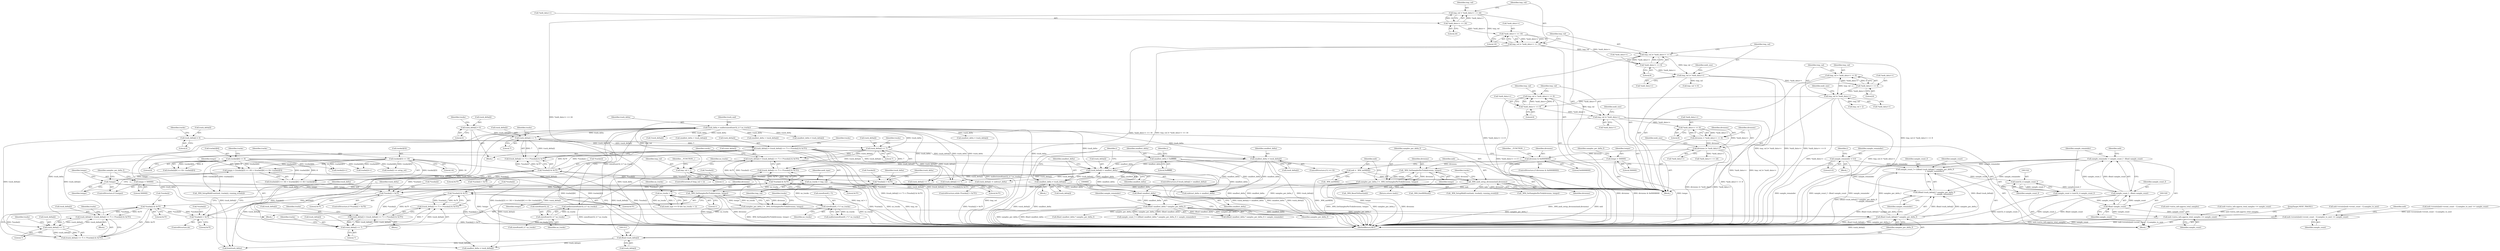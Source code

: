 digraph "0_wildmidi_660b513d99bced8783a4a5984ac2f742c74ebbdd_1@API" {
"1001324" [label="(Call,sample_remainder = sample_count_f - (float) sample_count)"];
"1001326" [label="(Call,sample_count_f - (float) sample_count)"];
"1001321" [label="(Call,(uint32_t) sample_count_f)"];
"1001308" [label="(Call,sample_count_f = (((float) track_delta[i] * samples_per_delta_f)\n                                   + sample_remainder))"];
"1001311" [label="(Call,(float) track_delta[i] * samples_per_delta_f)"];
"1001312" [label="(Call,(float) track_delta[i])"];
"1000402" [label="(Call,track_delta = malloc(sizeof(uint32_t) * no_tracks))"];
"1000404" [label="(Call,malloc(sizeof(uint32_t) * no_tracks))"];
"1000405" [label="(Call,sizeof(uint32_t) * no_tracks)"];
"1000398" [label="(Call,sizeof(uint8_t *) * no_tracks)"];
"1000344" [label="(Call,no_tracks > 1)"];
"1000336" [label="(Call,no_tracks = tmp_val)"];
"1000324" [label="(Call,tmp_val < 1)"];
"1000315" [label="(Call,tmp_val |= *midi_data++)"];
"1000308" [label="(Call,tmp_val = *midi_data++ << 8)"];
"1000310" [label="(Call,*midi_data++ << 8)"];
"1000284" [label="(Call,tmp_val |= *midi_data++)"];
"1000277" [label="(Call,tmp_val = *midi_data++ << 8)"];
"1000279" [label="(Call,*midi_data++ << 8)"];
"1000256" [label="(Call,tmp_val |= *midi_data++)"];
"1000249" [label="(Call,tmp_val |= *midi_data++ << 8)"];
"1000242" [label="(Call,tmp_val |= *midi_data++ << 16)"];
"1000235" [label="(Call,tmp_val = *midi_data++ << 24)"];
"1000237" [label="(Call,*midi_data++ << 24)"];
"1000244" [label="(Call,*midi_data++ << 16)"];
"1000251" [label="(Call,*midi_data++ << 8)"];
"1001288" [label="(Call,track_delta[i] = (track_delta[i] << 7) + (*tracks[i] & 0x7F))"];
"1001293" [label="(Call,track_delta[i] << 7)"];
"1001262" [label="(Call,track_delta[i] = (track_delta[i] << 7) + (*tracks[i] & 0x7F))"];
"1001267" [label="(Call,track_delta[i] << 7)"];
"1001247" [label="(Call,track_delta[i] = 0)"];
"1001272" [label="(Call,*tracks[i] & 0x7F)"];
"1001282" [label="(Call,*tracks[i] > 0x7f)"];
"1001253" [label="(Call,*tracks[i] > 0x7f)"];
"1001298" [label="(Call,*tracks[i] & 0x7F)"];
"1000618" [label="(Call,*tracks[i] & 0x7F)"];
"1000581" [label="(Call,*tracks[i] > 0x7F)"];
"1000598" [label="(Call,*tracks[i] & 0x7F)"];
"1001237" [label="(Call,samples_per_delta_f = _WM_GetSamplesPerTick(divisions, tempo))"];
"1001239" [label="(Call,_WM_GetSamplesPerTick(divisions, tempo))"];
"1000392" [label="(Call,_WM_midi_setup_divisions(mdi,divisions))"];
"1000389" [label="(Call,mdi = _WM_initMDI())"];
"1000386" [label="(Call,_WM_GetSamplesPerTick(divisions, tempo))"];
"1000372" [label="(Call,divisions & 0x00008000)"];
"1000363" [label="(Call,divisions |= *midi_data++)"];
"1000356" [label="(Call,divisions = *midi_data++ << 8)"];
"1000358" [label="(Call,*midi_data++ << 8)"];
"1000139" [label="(Call,tempo = 500000)"];
"1001232" [label="(Call,!tempo)"];
"1001208" [label="(Call,tempo = (tracks[i][3] << 16) + (tracks[i][4] << 8)+ tracks[i][5])"];
"1001211" [label="(Call,tracks[i][3] << 16)"];
"1001219" [label="(Call,tracks[i][4] << 8)"];
"1001234" [label="(Call,tempo = 500000)"];
"1000662" [label="(Call,(float) smallest_delta * samples_per_delta_f)"];
"1000663" [label="(Call,(float) smallest_delta)"];
"1000634" [label="(Call,track_delta[i] < smallest_delta)"];
"1000608" [label="(Call,track_delta[i] = (track_delta[i] << 7) + (*tracks[i] & 0x7F))"];
"1000613" [label="(Call,track_delta[i] << 7)"];
"1000588" [label="(Call,track_delta[i] = (track_delta[i] << 7) + (*tracks[i] & 0x7F))"];
"1000593" [label="(Call,track_delta[i] << 7)"];
"1000575" [label="(Call,track_delta[i] = 0)"];
"1000640" [label="(Call,smallest_delta = track_delta[i])"];
"1000651" [label="(Call,smallest_delta = track_delta[i])"];
"1000423" [label="(Call,smallest_delta = 0xffffffff)"];
"1000384" [label="(Call,samples_per_delta_f = _WM_GetSamplesPerTick(divisions, tempo))"];
"1001064" [label="(Call,sample_remainder = 0.0)"];
"1001324" [label="(Call,sample_remainder = sample_count_f - (float) sample_count)"];
"1001328" [label="(Call,(float) sample_count)"];
"1001319" [label="(Call,sample_count = (uint32_t) sample_count_f)"];
"1001310" [label="(Call,((float) track_delta[i] * samples_per_delta_f)\n                                   + sample_remainder)"];
"1001331" [label="(Call,mdi->events[mdi->event_count - 1].samples_to_next += sample_count)"];
"1001344" [label="(Call,mdi->extra_info.approx_total_samples += sample_count)"];
"1000423" [label="(Call,smallest_delta = 0xffffffff)"];
"1001237" [label="(Call,samples_per_delta_f = _WM_GetSamplesPerTick(divisions, tempo))"];
"1001290" [label="(Identifier,track_delta)"];
"1000612" [label="(Call,(track_delta[i] << 7) + (*tracks[i] & 0x7F))"];
"1000598" [label="(Call,*tracks[i] & 0x7F)"];
"1001278" [label="(Call,tracks[i]++)"];
"1001312" [label="(Call,(float) track_delta[i])"];
"1000249" [label="(Call,tmp_val |= *midi_data++ << 8)"];
"1000357" [label="(Identifier,divisions)"];
"1000245" [label="(Call,*midi_data++)"];
"1001263" [label="(Call,track_delta[i])"];
"1000371" [label="(ControlStructure,if (divisions & 0x00008000))"];
"1001292" [label="(Call,(track_delta[i] << 7) + (*tracks[i] & 0x7F))"];
"1000393" [label="(Identifier,mdi)"];
"1000392" [label="(Call,_WM_midi_setup_divisions(mdi,divisions))"];
"1000946" [label="(Call,track_delta[i] << 7)"];
"1000384" [label="(Call,samples_per_delta_f = _WM_GetSamplesPerTick(divisions, tempo))"];
"1000257" [label="(Identifier,tmp_val)"];
"1000250" [label="(Identifier,tmp_val)"];
"1000923" [label="(Call,_WM_GetSamplesPerTick(divisions, tempo))"];
"1001309" [label="(Identifier,sample_count_f)"];
"1000618" [label="(Call,*tracks[i] & 0x7F)"];
"1000280" [label="(Call,*midi_data++)"];
"1000639" [label="(Block,)"];
"1000406" [label="(Call,sizeof(uint32_t))"];
"1001083" [label="(Block,)"];
"1000394" [label="(Identifier,divisions)"];
"1000435" [label="(Block,)"];
"1001298" [label="(Call,*tracks[i] & 0x7F)"];
"1000584" [label="(Identifier,tracks)"];
"1000656" [label="(Call,subtract_delta = smallest_delta)"];
"1000377" [label="(Identifier,__FUNCTION__)"];
"1001217" [label="(Literal,16)"];
"1001344" [label="(Call,mdi->extra_info.approx_total_samples += sample_count)"];
"1001240" [label="(Identifier,divisions)"];
"1000345" [label="(Identifier,no_tracks)"];
"1001412" [label="(Call,_WM_ResetToStart(mdi))"];
"1000391" [label="(Call,_WM_initMDI())"];
"1000396" [label="(Identifier,tracks)"];
"1000390" [label="(Identifier,mdi)"];
"1000398" [label="(Call,sizeof(uint8_t *) * no_tracks)"];
"1000471" [label="(Call,*midi_data++ << 24)"];
"1000576" [label="(Call,track_delta[i])"];
"1000410" [label="(Identifier,track_end)"];
"1000278" [label="(Identifier,tmp_val)"];
"1001320" [label="(Identifier,sample_count)"];
"1001301" [label="(Identifier,tracks)"];
"1001429" [label="(Return,return (mdi);)"];
"1000614" [label="(Call,track_delta[i])"];
"1001350" [label="(Identifier,sample_count)"];
"1000666" [label="(Identifier,samples_per_delta_f)"];
"1000344" [label="(Call,no_tracks > 1)"];
"1000582" [label="(Call,*tracks[i])"];
"1000369" [label="(Identifier,midi_size)"];
"1001235" [label="(Identifier,tempo)"];
"1000587" [label="(Block,)"];
"1000652" [label="(Identifier,smallest_delta)"];
"1001053" [label="(Block,)"];
"1000663" [label="(Call,(float) smallest_delta)"];
"1001241" [label="(Identifier,tempo)"];
"1001069" [label="(Identifier,i)"];
"1000356" [label="(Call,divisions = *midi_data++ << 8)"];
"1001211" [label="(Call,tracks[i][3] << 16)"];
"1001248" [label="(Call,track_delta[i])"];
"1000434" [label="(Identifier,i)"];
"1000594" [label="(Call,track_delta[i])"];
"1000580" [label="(ControlStructure,while (*tracks[i] > 0x7F))"];
"1000293" [label="(Call,tmp_val > 2)"];
"1000613" [label="(Call,track_delta[i] << 7)"];
"1001308" [label="(Call,sample_count_f = (((float) track_delta[i] * samples_per_delta_f)\n                                   + sample_remainder))"];
"1000603" [label="(Literal,0x7F)"];
"1000374" [label="(Literal,0x00008000)"];
"1001310" [label="(Call,((float) track_delta[i] * samples_per_delta_f)\n                                   + sample_remainder)"];
"1000340" [label="(Call,(midi_type == 0) && (no_tracks > 1))"];
"1001238" [label="(Identifier,samples_per_delta_f)"];
"1001220" [label="(Call,tracks[i][4])"];
"1000373" [label="(Identifier,divisions)"];
"1000693" [label="(Call,mdi->extra_info.approx_total_samples += sample_count)"];
"1001287" [label="(Literal,0x7f)"];
"1000243" [label="(Identifier,tmp_val)"];
"1001219" [label="(Call,tracks[i][4] << 8)"];
"1001264" [label="(Identifier,track_delta)"];
"1001252" [label="(ControlStructure,if (*tracks[i] > 0x7f))"];
"1001277" [label="(Literal,0x7F)"];
"1000599" [label="(Call,*tracks[i])"];
"1000621" [label="(Identifier,tracks)"];
"1001210" [label="(Call,(tracks[i][3] << 16) + (tracks[i][4] << 8)+ tracks[i][5])"];
"1000277" [label="(Call,tmp_val = *midi_data++ << 8)"];
"1000635" [label="(Call,track_delta[i])"];
"1000286" [label="(Call,*midi_data++)"];
"1001311" [label="(Call,(float) track_delta[i] * samples_per_delta_f)"];
"1000647" [label="(ControlStructure,if (i == 0))"];
"1000236" [label="(Identifier,tmp_val)"];
"1000140" [label="(Identifier,tempo)"];
"1000309" [label="(Identifier,tmp_val)"];
"1001086" [label="(Call,_WM_SetupMidiEvent(mdi, tracks[i], running_event[i]))"];
"1000283" [label="(Literal,8)"];
"1001327" [label="(Identifier,sample_count_f)"];
"1000364" [label="(Identifier,divisions)"];
"1000329" [label="(Identifier,__FUNCTION__)"];
"1000290" [label="(Identifier,midi_size)"];
"1000412" [label="(Call,sizeof(uint8_t) * no_tracks)"];
"1000617" [label="(Literal,7)"];
"1000363" [label="(Call,divisions |= *midi_data++)"];
"1000323" [label="(ControlStructure,if (tmp_val < 1))"];
"1001064" [label="(Call,sample_remainder = 0.0)"];
"1000385" [label="(Identifier,samples_per_delta_f)"];
"1001435" [label="(MethodReturn,RET)"];
"1001014" [label="(Call,(float) smallest_delta * samples_per_delta_f)"];
"1000359" [label="(Call,*midi_data++)"];
"1000346" [label="(Literal,1)"];
"1000141" [label="(Literal,500000)"];
"1001323" [label="(Identifier,sample_count_f)"];
"1000588" [label="(Call,track_delta[i] = (track_delta[i] << 7) + (*tracks[i] & 0x7F))"];
"1001242" [label="(Call,tracks[i] += setup_ret)"];
"1000399" [label="(Call,sizeof(uint8_t *))"];
"1000284" [label="(Call,tmp_val |= *midi_data++)"];
"1000597" [label="(Literal,7)"];
"1001289" [label="(Call,track_delta[i])"];
"1000575" [label="(Call,track_delta[i] = 0)"];
"1000362" [label="(Literal,8)"];
"1000139" [label="(Call,tempo = 500000)"];
"1001325" [label="(Identifier,sample_remainder)"];
"1001231" [label="(ControlStructure,if (!tempo))"];
"1000244" [label="(Call,*midi_data++ << 16)"];
"1000235" [label="(Call,tmp_val = *midi_data++ << 24)"];
"1000237" [label="(Call,*midi_data++ << 24)"];
"1001282" [label="(Call,*tracks[i] > 0x7f)"];
"1001306" [label="(Identifier,tracks)"];
"1001319" [label="(Call,sample_count = (uint32_t) sample_count_f)"];
"1001343" [label="(Identifier,sample_count)"];
"1000342" [label="(Identifier,midi_type)"];
"1000662" [label="(Call,(float) smallest_delta * samples_per_delta_f)"];
"1001328" [label="(Call,(float) sample_count)"];
"1000387" [label="(Identifier,divisions)"];
"1000634" [label="(Call,track_delta[i] < smallest_delta)"];
"1000251" [label="(Call,*midi_data++ << 8)"];
"1001317" [label="(Identifier,samples_per_delta_f)"];
"1001303" [label="(Literal,0x7F)"];
"1001239" [label="(Call,_WM_GetSamplesPerTick(divisions, tempo))"];
"1000324" [label="(Call,tmp_val < 1)"];
"1000403" [label="(Identifier,track_delta)"];
"1001283" [label="(Call,*tracks[i])"];
"1000401" [label="(Identifier,no_tracks)"];
"1001256" [label="(Identifier,tracks)"];
"1000589" [label="(Call,track_delta[i])"];
"1000667" [label="(Identifier,sample_remainder)"];
"1000608" [label="(Call,track_delta[i] = (track_delta[i] << 7) + (*tracks[i] & 0x7F))"];
"1001208" [label="(Call,tempo = (tracks[i][3] << 16) + (tracks[i][4] << 8)+ tracks[i][5])"];
"1000651" [label="(Call,smallest_delta = track_delta[i])"];
"1001065" [label="(Identifier,sample_remainder)"];
"1000311" [label="(Call,*midi_data++)"];
"1001297" [label="(Literal,7)"];
"1001207" [label="(Block,)"];
"1000424" [label="(Identifier,smallest_delta)"];
"1000753" [label="(Call,smallest_delta = track_delta[i])"];
"1001001" [label="(Call,smallest_delta = track_delta[i])"];
"1000315" [label="(Call,tmp_val |= *midi_data++)"];
"1000279" [label="(Call,*midi_data++ << 8)"];
"1000317" [label="(Call,*midi_data++)"];
"1000122" [label="(Block,)"];
"1000619" [label="(Call,*tracks[i])"];
"1001266" [label="(Call,(track_delta[i] << 7) + (*tracks[i] & 0x7F))"];
"1000609" [label="(Call,track_delta[i])"];
"1000606" [label="(Identifier,tracks)"];
"1001275" [label="(Identifier,tracks)"];
"1001351" [label="(JumpTarget,NEXT_TRACK2:)"];
"1000641" [label="(Identifier,smallest_delta)"];
"1000642" [label="(Call,track_delta[i])"];
"1000256" [label="(Call,tmp_val |= *midi_data++)"];
"1000358" [label="(Call,*midi_data++ << 8)"];
"1001345" [label="(Call,mdi->extra_info.approx_total_samples)"];
"1000314" [label="(Literal,8)"];
"1000338" [label="(Identifier,tmp_val)"];
"1000661" [label="(Call,((float) smallest_delta * samples_per_delta_f) + sample_remainder)"];
"1001258" [label="(Literal,0x7f)"];
"1001335" [label="(Identifier,mdi)"];
"1000310" [label="(Call,*midi_data++ << 8)"];
"1001318" [label="(Identifier,sample_remainder)"];
"1001352" [label="(Call,smallest_delta = track_delta[i])"];
"1001261" [label="(Block,)"];
"1001431" [label="(Call,_WM_freeMDI(mdi))"];
"1001332" [label="(Call,mdi->events[mdi->event_count - 1].samples_to_next)"];
"1001324" [label="(Call,sample_remainder = sample_count_f - (float) sample_count)"];
"1001233" [label="(Identifier,tempo)"];
"1000633" [label="(ControlStructure,if (track_delta[i] < smallest_delta))"];
"1000987" [label="(Call,!track_delta[i])"];
"1001326" [label="(Call,sample_count_f - (float) sample_count)"];
"1001314" [label="(Call,track_delta[i])"];
"1001225" [label="(Literal,8)"];
"1001293" [label="(Call,track_delta[i] << 7)"];
"1000932" [label="(Call,*tracks[i] > 0x7f)"];
"1001273" [label="(Call,*tracks[i])"];
"1001218" [label="(Call,(tracks[i][4] << 8)+ tracks[i][5])"];
"1001294" [label="(Call,track_delta[i])"];
"1000626" [label="(Identifier,tracks)"];
"1000325" [label="(Identifier,tmp_val)"];
"1000581" [label="(Call,*tracks[i] > 0x7F)"];
"1001247" [label="(Call,track_delta[i] = 0)"];
"1001236" [label="(Literal,500000)"];
"1000638" [label="(Identifier,smallest_delta)"];
"1001347" [label="(Identifier,mdi)"];
"1000586" [label="(Literal,0x7F)"];
"1000995" [label="(Call,smallest_delta > track_delta[i])"];
"1000665" [label="(Identifier,smallest_delta)"];
"1001262" [label="(Call,track_delta[i] = (track_delta[i] << 7) + (*tracks[i] & 0x7F))"];
"1000144" [label="(Identifier,samples_per_delta_f)"];
"1001330" [label="(Identifier,sample_count)"];
"1000388" [label="(Identifier,tempo)"];
"1000592" [label="(Call,(track_delta[i] << 7) + (*tracks[i] & 0x7F))"];
"1000248" [label="(Literal,16)"];
"1000653" [label="(Call,track_delta[i])"];
"1001234" [label="(Call,tempo = 500000)"];
"1001066" [label="(Literal,0.0)"];
"1000680" [label="(Call,mdi->events[mdi->event_count - 1].samples_to_next += sample_count)"];
"1000601" [label="(Identifier,tracks)"];
"1000397" [label="(Call,malloc(sizeof(uint8_t *) * no_tracks))"];
"1001222" [label="(Identifier,tracks)"];
"1001321" [label="(Call,(uint32_t) sample_count_f)"];
"1001331" [label="(Call,mdi->events[mdi->event_count - 1].samples_to_next += sample_count)"];
"1001232" [label="(Call,!tempo)"];
"1000623" [label="(Literal,0x7F)"];
"1000326" [label="(Literal,1)"];
"1000590" [label="(Identifier,track_delta)"];
"1000265" [label="(Call,tmp_val != 6)"];
"1001280" [label="(Identifier,tracks)"];
"1000386" [label="(Call,_WM_GetSamplesPerTick(divisions, tempo))"];
"1000365" [label="(Call,*midi_data++)"];
"1001272" [label="(Call,*tracks[i] & 0x7F)"];
"1000425" [label="(Literal,0xffffffff)"];
"1001304" [label="(Call,tracks[i]++)"];
"1001260" [label="(ControlStructure,do)"];
"1001228" [label="(Identifier,tracks)"];
"1001251" [label="(Literal,0)"];
"1000747" [label="(Call,smallest_delta > track_delta[i])"];
"1000402" [label="(Call,track_delta = malloc(sizeof(uint32_t) * no_tracks))"];
"1001271" [label="(Literal,7)"];
"1000242" [label="(Call,tmp_val |= *midi_data++ << 16)"];
"1001253" [label="(Call,*tracks[i] > 0x7f)"];
"1000262" [label="(Identifier,midi_size)"];
"1001254" [label="(Call,*tracks[i])"];
"1001419" [label="(Call,free(track_delta))"];
"1000763" [label="(Call,_WM_SetupMidiEvent(mdi, tracks[i], running_event[i]))"];
"1000258" [label="(Call,*midi_data++)"];
"1001268" [label="(Call,track_delta[i])"];
"1000593" [label="(Call,track_delta[i] << 7)"];
"1000389" [label="(Call,mdi = _WM_initMDI())"];
"1000372" [label="(Call,divisions & 0x00008000)"];
"1000404" [label="(Call,malloc(sizeof(uint32_t) * no_tracks))"];
"1000241" [label="(Literal,24)"];
"1000428" [label="(Identifier,i)"];
"1001299" [label="(Call,*tracks[i])"];
"1000733" [label="(Call,track_delta[i] -= subtract_delta)"];
"1001267" [label="(Call,track_delta[i] << 7)"];
"1000238" [label="(Call,*midi_data++)"];
"1000408" [label="(Identifier,no_tracks)"];
"1000337" [label="(Identifier,no_tracks)"];
"1001288" [label="(Call,track_delta[i] = (track_delta[i] << 7) + (*tracks[i] & 0x7F))"];
"1000308" [label="(Call,tmp_val = *midi_data++ << 8)"];
"1001212" [label="(Call,tracks[i][3])"];
"1000579" [label="(Literal,0)"];
"1000316" [label="(Identifier,tmp_val)"];
"1000321" [label="(Identifier,midi_size)"];
"1000285" [label="(Identifier,tmp_val)"];
"1000252" [label="(Call,*midi_data++)"];
"1000336" [label="(Call,no_tracks = tmp_val)"];
"1000972" [label="(Call,track_delta[i] << 7)"];
"1001209" [label="(Identifier,tempo)"];
"1000640" [label="(Call,smallest_delta = track_delta[i])"];
"1000610" [label="(Identifier,track_delta)"];
"1001244" [label="(Identifier,tracks)"];
"1000659" [label="(Call,sample_count_f = (((float) smallest_delta * samples_per_delta_f) + sample_remainder))"];
"1000255" [label="(Literal,8)"];
"1000405" [label="(Call,sizeof(uint32_t) * no_tracks)"];
"1001324" -> "1001083"  [label="AST: "];
"1001324" -> "1001326"  [label="CFG: "];
"1001325" -> "1001324"  [label="AST: "];
"1001326" -> "1001324"  [label="AST: "];
"1001335" -> "1001324"  [label="CFG: "];
"1001324" -> "1001435"  [label="DDG: sample_count_f - (float) sample_count"];
"1001324" -> "1001435"  [label="DDG: sample_remainder"];
"1001324" -> "1001308"  [label="DDG: sample_remainder"];
"1001324" -> "1001310"  [label="DDG: sample_remainder"];
"1001326" -> "1001324"  [label="DDG: sample_count_f"];
"1001326" -> "1001324"  [label="DDG: (float) sample_count"];
"1001326" -> "1001328"  [label="CFG: "];
"1001327" -> "1001326"  [label="AST: "];
"1001328" -> "1001326"  [label="AST: "];
"1001326" -> "1001435"  [label="DDG: (float) sample_count"];
"1001326" -> "1001435"  [label="DDG: sample_count_f"];
"1001321" -> "1001326"  [label="DDG: sample_count_f"];
"1001328" -> "1001326"  [label="DDG: sample_count"];
"1001321" -> "1001319"  [label="AST: "];
"1001321" -> "1001323"  [label="CFG: "];
"1001322" -> "1001321"  [label="AST: "];
"1001323" -> "1001321"  [label="AST: "];
"1001319" -> "1001321"  [label="CFG: "];
"1001321" -> "1001319"  [label="DDG: sample_count_f"];
"1001308" -> "1001321"  [label="DDG: sample_count_f"];
"1001308" -> "1001083"  [label="AST: "];
"1001308" -> "1001310"  [label="CFG: "];
"1001309" -> "1001308"  [label="AST: "];
"1001310" -> "1001308"  [label="AST: "];
"1001320" -> "1001308"  [label="CFG: "];
"1001308" -> "1001435"  [label="DDG: ((float) track_delta[i] * samples_per_delta_f)\n                                   + sample_remainder"];
"1001311" -> "1001308"  [label="DDG: (float) track_delta[i]"];
"1001311" -> "1001308"  [label="DDG: samples_per_delta_f"];
"1001064" -> "1001308"  [label="DDG: sample_remainder"];
"1001311" -> "1001310"  [label="AST: "];
"1001311" -> "1001317"  [label="CFG: "];
"1001312" -> "1001311"  [label="AST: "];
"1001317" -> "1001311"  [label="AST: "];
"1001318" -> "1001311"  [label="CFG: "];
"1001311" -> "1001435"  [label="DDG: (float) track_delta[i]"];
"1001311" -> "1001435"  [label="DDG: samples_per_delta_f"];
"1001311" -> "1001310"  [label="DDG: (float) track_delta[i]"];
"1001311" -> "1001310"  [label="DDG: samples_per_delta_f"];
"1001312" -> "1001311"  [label="DDG: track_delta[i]"];
"1001237" -> "1001311"  [label="DDG: samples_per_delta_f"];
"1000662" -> "1001311"  [label="DDG: samples_per_delta_f"];
"1001312" -> "1001314"  [label="CFG: "];
"1001313" -> "1001312"  [label="AST: "];
"1001314" -> "1001312"  [label="AST: "];
"1001317" -> "1001312"  [label="CFG: "];
"1000402" -> "1001312"  [label="DDG: track_delta"];
"1001288" -> "1001312"  [label="DDG: track_delta[i]"];
"1001312" -> "1001352"  [label="DDG: track_delta[i]"];
"1001312" -> "1001419"  [label="DDG: track_delta[i]"];
"1000402" -> "1000122"  [label="AST: "];
"1000402" -> "1000404"  [label="CFG: "];
"1000403" -> "1000402"  [label="AST: "];
"1000404" -> "1000402"  [label="AST: "];
"1000410" -> "1000402"  [label="CFG: "];
"1000402" -> "1001435"  [label="DDG: malloc(sizeof(uint32_t) * no_tracks)"];
"1000404" -> "1000402"  [label="DDG: sizeof(uint32_t) * no_tracks"];
"1000402" -> "1000593"  [label="DDG: track_delta"];
"1000402" -> "1000613"  [label="DDG: track_delta"];
"1000402" -> "1000634"  [label="DDG: track_delta"];
"1000402" -> "1000640"  [label="DDG: track_delta"];
"1000402" -> "1000651"  [label="DDG: track_delta"];
"1000402" -> "1000733"  [label="DDG: track_delta"];
"1000402" -> "1000747"  [label="DDG: track_delta"];
"1000402" -> "1000753"  [label="DDG: track_delta"];
"1000402" -> "1000946"  [label="DDG: track_delta"];
"1000402" -> "1000972"  [label="DDG: track_delta"];
"1000402" -> "1000987"  [label="DDG: track_delta"];
"1000402" -> "1000995"  [label="DDG: track_delta"];
"1000402" -> "1001001"  [label="DDG: track_delta"];
"1000402" -> "1001267"  [label="DDG: track_delta"];
"1000402" -> "1001293"  [label="DDG: track_delta"];
"1000402" -> "1001352"  [label="DDG: track_delta"];
"1000402" -> "1001419"  [label="DDG: track_delta"];
"1000404" -> "1000405"  [label="CFG: "];
"1000405" -> "1000404"  [label="AST: "];
"1000404" -> "1001435"  [label="DDG: sizeof(uint32_t) * no_tracks"];
"1000405" -> "1000404"  [label="DDG: no_tracks"];
"1000405" -> "1000408"  [label="CFG: "];
"1000406" -> "1000405"  [label="AST: "];
"1000408" -> "1000405"  [label="AST: "];
"1000398" -> "1000405"  [label="DDG: no_tracks"];
"1000405" -> "1000412"  [label="DDG: no_tracks"];
"1000398" -> "1000397"  [label="AST: "];
"1000398" -> "1000401"  [label="CFG: "];
"1000399" -> "1000398"  [label="AST: "];
"1000401" -> "1000398"  [label="AST: "];
"1000397" -> "1000398"  [label="CFG: "];
"1000398" -> "1000397"  [label="DDG: no_tracks"];
"1000344" -> "1000398"  [label="DDG: no_tracks"];
"1000336" -> "1000398"  [label="DDG: no_tracks"];
"1000344" -> "1000340"  [label="AST: "];
"1000344" -> "1000346"  [label="CFG: "];
"1000345" -> "1000344"  [label="AST: "];
"1000346" -> "1000344"  [label="AST: "];
"1000340" -> "1000344"  [label="CFG: "];
"1000344" -> "1001435"  [label="DDG: no_tracks"];
"1000344" -> "1000340"  [label="DDG: no_tracks"];
"1000344" -> "1000340"  [label="DDG: 1"];
"1000336" -> "1000344"  [label="DDG: no_tracks"];
"1000336" -> "1000122"  [label="AST: "];
"1000336" -> "1000338"  [label="CFG: "];
"1000337" -> "1000336"  [label="AST: "];
"1000338" -> "1000336"  [label="AST: "];
"1000342" -> "1000336"  [label="CFG: "];
"1000336" -> "1001435"  [label="DDG: tmp_val"];
"1000336" -> "1001435"  [label="DDG: no_tracks"];
"1000324" -> "1000336"  [label="DDG: tmp_val"];
"1000324" -> "1000323"  [label="AST: "];
"1000324" -> "1000326"  [label="CFG: "];
"1000325" -> "1000324"  [label="AST: "];
"1000326" -> "1000324"  [label="AST: "];
"1000329" -> "1000324"  [label="CFG: "];
"1000337" -> "1000324"  [label="CFG: "];
"1000324" -> "1001435"  [label="DDG: tmp_val < 1"];
"1000324" -> "1001435"  [label="DDG: tmp_val"];
"1000315" -> "1000324"  [label="DDG: tmp_val"];
"1000315" -> "1000122"  [label="AST: "];
"1000315" -> "1000317"  [label="CFG: "];
"1000316" -> "1000315"  [label="AST: "];
"1000317" -> "1000315"  [label="AST: "];
"1000321" -> "1000315"  [label="CFG: "];
"1000315" -> "1001435"  [label="DDG: tmp_val |= *midi_data++"];
"1000315" -> "1001435"  [label="DDG: *midi_data++"];
"1000308" -> "1000315"  [label="DDG: tmp_val"];
"1000310" -> "1000315"  [label="DDG: *midi_data++"];
"1000315" -> "1000358"  [label="DDG: *midi_data++"];
"1000308" -> "1000122"  [label="AST: "];
"1000308" -> "1000310"  [label="CFG: "];
"1000309" -> "1000308"  [label="AST: "];
"1000310" -> "1000308"  [label="AST: "];
"1000316" -> "1000308"  [label="CFG: "];
"1000308" -> "1001435"  [label="DDG: *midi_data++ << 8"];
"1000310" -> "1000308"  [label="DDG: *midi_data++"];
"1000310" -> "1000308"  [label="DDG: 8"];
"1000310" -> "1000314"  [label="CFG: "];
"1000311" -> "1000310"  [label="AST: "];
"1000314" -> "1000310"  [label="AST: "];
"1000284" -> "1000310"  [label="DDG: *midi_data++"];
"1000284" -> "1000122"  [label="AST: "];
"1000284" -> "1000286"  [label="CFG: "];
"1000285" -> "1000284"  [label="AST: "];
"1000286" -> "1000284"  [label="AST: "];
"1000290" -> "1000284"  [label="CFG: "];
"1000284" -> "1001435"  [label="DDG: *midi_data++"];
"1000284" -> "1001435"  [label="DDG: tmp_val |= *midi_data++"];
"1000277" -> "1000284"  [label="DDG: tmp_val"];
"1000279" -> "1000284"  [label="DDG: *midi_data++"];
"1000284" -> "1000293"  [label="DDG: tmp_val"];
"1000277" -> "1000122"  [label="AST: "];
"1000277" -> "1000279"  [label="CFG: "];
"1000278" -> "1000277"  [label="AST: "];
"1000279" -> "1000277"  [label="AST: "];
"1000285" -> "1000277"  [label="CFG: "];
"1000277" -> "1001435"  [label="DDG: *midi_data++ << 8"];
"1000279" -> "1000277"  [label="DDG: *midi_data++"];
"1000279" -> "1000277"  [label="DDG: 8"];
"1000279" -> "1000283"  [label="CFG: "];
"1000280" -> "1000279"  [label="AST: "];
"1000283" -> "1000279"  [label="AST: "];
"1000256" -> "1000279"  [label="DDG: *midi_data++"];
"1000256" -> "1000122"  [label="AST: "];
"1000256" -> "1000258"  [label="CFG: "];
"1000257" -> "1000256"  [label="AST: "];
"1000258" -> "1000256"  [label="AST: "];
"1000262" -> "1000256"  [label="CFG: "];
"1000256" -> "1001435"  [label="DDG: *midi_data++"];
"1000256" -> "1001435"  [label="DDG: tmp_val |= *midi_data++"];
"1000249" -> "1000256"  [label="DDG: tmp_val"];
"1000251" -> "1000256"  [label="DDG: *midi_data++"];
"1000256" -> "1000265"  [label="DDG: tmp_val"];
"1000249" -> "1000122"  [label="AST: "];
"1000249" -> "1000251"  [label="CFG: "];
"1000250" -> "1000249"  [label="AST: "];
"1000251" -> "1000249"  [label="AST: "];
"1000257" -> "1000249"  [label="CFG: "];
"1000249" -> "1001435"  [label="DDG: *midi_data++ << 8"];
"1000249" -> "1001435"  [label="DDG: tmp_val |= *midi_data++ << 8"];
"1000242" -> "1000249"  [label="DDG: tmp_val"];
"1000251" -> "1000249"  [label="DDG: *midi_data++"];
"1000251" -> "1000249"  [label="DDG: 8"];
"1000242" -> "1000122"  [label="AST: "];
"1000242" -> "1000244"  [label="CFG: "];
"1000243" -> "1000242"  [label="AST: "];
"1000244" -> "1000242"  [label="AST: "];
"1000250" -> "1000242"  [label="CFG: "];
"1000242" -> "1001435"  [label="DDG: tmp_val |= *midi_data++ << 16"];
"1000242" -> "1001435"  [label="DDG: *midi_data++ << 16"];
"1000235" -> "1000242"  [label="DDG: tmp_val"];
"1000244" -> "1000242"  [label="DDG: *midi_data++"];
"1000244" -> "1000242"  [label="DDG: 16"];
"1000235" -> "1000122"  [label="AST: "];
"1000235" -> "1000237"  [label="CFG: "];
"1000236" -> "1000235"  [label="AST: "];
"1000237" -> "1000235"  [label="AST: "];
"1000243" -> "1000235"  [label="CFG: "];
"1000235" -> "1001435"  [label="DDG: *midi_data++ << 24"];
"1000237" -> "1000235"  [label="DDG: *midi_data++"];
"1000237" -> "1000235"  [label="DDG: 24"];
"1000237" -> "1000241"  [label="CFG: "];
"1000238" -> "1000237"  [label="AST: "];
"1000241" -> "1000237"  [label="AST: "];
"1000237" -> "1000244"  [label="DDG: *midi_data++"];
"1000244" -> "1000248"  [label="CFG: "];
"1000245" -> "1000244"  [label="AST: "];
"1000248" -> "1000244"  [label="AST: "];
"1000244" -> "1000251"  [label="DDG: *midi_data++"];
"1000251" -> "1000255"  [label="CFG: "];
"1000252" -> "1000251"  [label="AST: "];
"1000255" -> "1000251"  [label="AST: "];
"1001288" -> "1001083"  [label="AST: "];
"1001288" -> "1001292"  [label="CFG: "];
"1001289" -> "1001288"  [label="AST: "];
"1001292" -> "1001288"  [label="AST: "];
"1001306" -> "1001288"  [label="CFG: "];
"1001288" -> "1001435"  [label="DDG: (track_delta[i] << 7) + (*tracks[i] & 0x7F)"];
"1001293" -> "1001288"  [label="DDG: track_delta[i]"];
"1001293" -> "1001288"  [label="DDG: 7"];
"1001298" -> "1001288"  [label="DDG: *tracks[i]"];
"1001298" -> "1001288"  [label="DDG: 0x7F"];
"1001293" -> "1001292"  [label="AST: "];
"1001293" -> "1001297"  [label="CFG: "];
"1001294" -> "1001293"  [label="AST: "];
"1001297" -> "1001293"  [label="AST: "];
"1001301" -> "1001293"  [label="CFG: "];
"1001293" -> "1001292"  [label="DDG: track_delta[i]"];
"1001293" -> "1001292"  [label="DDG: 7"];
"1001262" -> "1001293"  [label="DDG: track_delta[i]"];
"1001247" -> "1001293"  [label="DDG: track_delta[i]"];
"1001262" -> "1001261"  [label="AST: "];
"1001262" -> "1001266"  [label="CFG: "];
"1001263" -> "1001262"  [label="AST: "];
"1001266" -> "1001262"  [label="AST: "];
"1001280" -> "1001262"  [label="CFG: "];
"1001267" -> "1001262"  [label="DDG: track_delta[i]"];
"1001267" -> "1001262"  [label="DDG: 7"];
"1001272" -> "1001262"  [label="DDG: *tracks[i]"];
"1001272" -> "1001262"  [label="DDG: 0x7F"];
"1001262" -> "1001267"  [label="DDG: track_delta[i]"];
"1001267" -> "1001266"  [label="AST: "];
"1001267" -> "1001271"  [label="CFG: "];
"1001268" -> "1001267"  [label="AST: "];
"1001271" -> "1001267"  [label="AST: "];
"1001275" -> "1001267"  [label="CFG: "];
"1001267" -> "1001266"  [label="DDG: track_delta[i]"];
"1001267" -> "1001266"  [label="DDG: 7"];
"1001247" -> "1001267"  [label="DDG: track_delta[i]"];
"1001247" -> "1001083"  [label="AST: "];
"1001247" -> "1001251"  [label="CFG: "];
"1001248" -> "1001247"  [label="AST: "];
"1001251" -> "1001247"  [label="AST: "];
"1001256" -> "1001247"  [label="CFG: "];
"1001272" -> "1001266"  [label="AST: "];
"1001272" -> "1001277"  [label="CFG: "];
"1001273" -> "1001272"  [label="AST: "];
"1001277" -> "1001272"  [label="AST: "];
"1001266" -> "1001272"  [label="CFG: "];
"1001272" -> "1001266"  [label="DDG: *tracks[i]"];
"1001272" -> "1001266"  [label="DDG: 0x7F"];
"1001282" -> "1001272"  [label="DDG: *tracks[i]"];
"1001253" -> "1001272"  [label="DDG: *tracks[i]"];
"1001272" -> "1001282"  [label="DDG: *tracks[i]"];
"1001282" -> "1001260"  [label="AST: "];
"1001282" -> "1001287"  [label="CFG: "];
"1001283" -> "1001282"  [label="AST: "];
"1001287" -> "1001282"  [label="AST: "];
"1001264" -> "1001282"  [label="CFG: "];
"1001290" -> "1001282"  [label="CFG: "];
"1001282" -> "1001435"  [label="DDG: *tracks[i] > 0x7f"];
"1001282" -> "1001298"  [label="DDG: *tracks[i]"];
"1001253" -> "1001252"  [label="AST: "];
"1001253" -> "1001258"  [label="CFG: "];
"1001254" -> "1001253"  [label="AST: "];
"1001258" -> "1001253"  [label="AST: "];
"1001264" -> "1001253"  [label="CFG: "];
"1001290" -> "1001253"  [label="CFG: "];
"1001253" -> "1001435"  [label="DDG: *tracks[i] > 0x7f"];
"1001298" -> "1001253"  [label="DDG: *tracks[i]"];
"1000618" -> "1001253"  [label="DDG: *tracks[i]"];
"1001253" -> "1001298"  [label="DDG: *tracks[i]"];
"1001298" -> "1001292"  [label="AST: "];
"1001298" -> "1001303"  [label="CFG: "];
"1001299" -> "1001298"  [label="AST: "];
"1001303" -> "1001298"  [label="AST: "];
"1001292" -> "1001298"  [label="CFG: "];
"1001298" -> "1001435"  [label="DDG: *tracks[i]"];
"1001298" -> "1001292"  [label="DDG: *tracks[i]"];
"1001298" -> "1001292"  [label="DDG: 0x7F"];
"1000618" -> "1000612"  [label="AST: "];
"1000618" -> "1000623"  [label="CFG: "];
"1000619" -> "1000618"  [label="AST: "];
"1000623" -> "1000618"  [label="AST: "];
"1000612" -> "1000618"  [label="CFG: "];
"1000618" -> "1001435"  [label="DDG: *tracks[i]"];
"1000618" -> "1000581"  [label="DDG: *tracks[i]"];
"1000618" -> "1000608"  [label="DDG: *tracks[i]"];
"1000618" -> "1000608"  [label="DDG: 0x7F"];
"1000618" -> "1000612"  [label="DDG: *tracks[i]"];
"1000618" -> "1000612"  [label="DDG: 0x7F"];
"1000581" -> "1000618"  [label="DDG: *tracks[i]"];
"1000618" -> "1000932"  [label="DDG: *tracks[i]"];
"1000581" -> "1000580"  [label="AST: "];
"1000581" -> "1000586"  [label="CFG: "];
"1000582" -> "1000581"  [label="AST: "];
"1000586" -> "1000581"  [label="AST: "];
"1000590" -> "1000581"  [label="CFG: "];
"1000610" -> "1000581"  [label="CFG: "];
"1000581" -> "1001435"  [label="DDG: *tracks[i] > 0x7F"];
"1000598" -> "1000581"  [label="DDG: *tracks[i]"];
"1000581" -> "1000598"  [label="DDG: *tracks[i]"];
"1000598" -> "1000592"  [label="AST: "];
"1000598" -> "1000603"  [label="CFG: "];
"1000599" -> "1000598"  [label="AST: "];
"1000603" -> "1000598"  [label="AST: "];
"1000592" -> "1000598"  [label="CFG: "];
"1000598" -> "1000588"  [label="DDG: *tracks[i]"];
"1000598" -> "1000588"  [label="DDG: 0x7F"];
"1000598" -> "1000592"  [label="DDG: *tracks[i]"];
"1000598" -> "1000592"  [label="DDG: 0x7F"];
"1001237" -> "1001207"  [label="AST: "];
"1001237" -> "1001239"  [label="CFG: "];
"1001238" -> "1001237"  [label="AST: "];
"1001239" -> "1001237"  [label="AST: "];
"1001244" -> "1001237"  [label="CFG: "];
"1001237" -> "1001435"  [label="DDG: _WM_GetSamplesPerTick(divisions, tempo)"];
"1001239" -> "1001237"  [label="DDG: divisions"];
"1001239" -> "1001237"  [label="DDG: tempo"];
"1001239" -> "1001241"  [label="CFG: "];
"1001240" -> "1001239"  [label="AST: "];
"1001241" -> "1001239"  [label="AST: "];
"1001239" -> "1001435"  [label="DDG: tempo"];
"1001239" -> "1001435"  [label="DDG: divisions"];
"1000392" -> "1001239"  [label="DDG: divisions"];
"1001232" -> "1001239"  [label="DDG: tempo"];
"1001234" -> "1001239"  [label="DDG: tempo"];
"1000392" -> "1000122"  [label="AST: "];
"1000392" -> "1000394"  [label="CFG: "];
"1000393" -> "1000392"  [label="AST: "];
"1000394" -> "1000392"  [label="AST: "];
"1000396" -> "1000392"  [label="CFG: "];
"1000392" -> "1001435"  [label="DDG: divisions"];
"1000392" -> "1001435"  [label="DDG: _WM_midi_setup_divisions(mdi,divisions)"];
"1000392" -> "1001435"  [label="DDG: mdi"];
"1000389" -> "1000392"  [label="DDG: mdi"];
"1000386" -> "1000392"  [label="DDG: divisions"];
"1000392" -> "1000763"  [label="DDG: mdi"];
"1000392" -> "1000923"  [label="DDG: divisions"];
"1000392" -> "1001086"  [label="DDG: mdi"];
"1000392" -> "1001412"  [label="DDG: mdi"];
"1000392" -> "1001429"  [label="DDG: mdi"];
"1000392" -> "1001431"  [label="DDG: mdi"];
"1000389" -> "1000122"  [label="AST: "];
"1000389" -> "1000391"  [label="CFG: "];
"1000390" -> "1000389"  [label="AST: "];
"1000391" -> "1000389"  [label="AST: "];
"1000393" -> "1000389"  [label="CFG: "];
"1000389" -> "1001435"  [label="DDG: _WM_initMDI()"];
"1000386" -> "1000384"  [label="AST: "];
"1000386" -> "1000388"  [label="CFG: "];
"1000387" -> "1000386"  [label="AST: "];
"1000388" -> "1000386"  [label="AST: "];
"1000384" -> "1000386"  [label="CFG: "];
"1000386" -> "1001435"  [label="DDG: tempo"];
"1000386" -> "1000384"  [label="DDG: divisions"];
"1000386" -> "1000384"  [label="DDG: tempo"];
"1000372" -> "1000386"  [label="DDG: divisions"];
"1000139" -> "1000386"  [label="DDG: tempo"];
"1000372" -> "1000371"  [label="AST: "];
"1000372" -> "1000374"  [label="CFG: "];
"1000373" -> "1000372"  [label="AST: "];
"1000374" -> "1000372"  [label="AST: "];
"1000377" -> "1000372"  [label="CFG: "];
"1000385" -> "1000372"  [label="CFG: "];
"1000372" -> "1001435"  [label="DDG: divisions"];
"1000372" -> "1001435"  [label="DDG: divisions & 0x00008000"];
"1000363" -> "1000372"  [label="DDG: divisions"];
"1000363" -> "1000122"  [label="AST: "];
"1000363" -> "1000365"  [label="CFG: "];
"1000364" -> "1000363"  [label="AST: "];
"1000365" -> "1000363"  [label="AST: "];
"1000369" -> "1000363"  [label="CFG: "];
"1000363" -> "1001435"  [label="DDG: *midi_data++"];
"1000363" -> "1001435"  [label="DDG: divisions |= *midi_data++"];
"1000356" -> "1000363"  [label="DDG: divisions"];
"1000358" -> "1000363"  [label="DDG: *midi_data++"];
"1000363" -> "1000471"  [label="DDG: *midi_data++"];
"1000356" -> "1000122"  [label="AST: "];
"1000356" -> "1000358"  [label="CFG: "];
"1000357" -> "1000356"  [label="AST: "];
"1000358" -> "1000356"  [label="AST: "];
"1000364" -> "1000356"  [label="CFG: "];
"1000356" -> "1001435"  [label="DDG: *midi_data++ << 8"];
"1000358" -> "1000356"  [label="DDG: *midi_data++"];
"1000358" -> "1000356"  [label="DDG: 8"];
"1000358" -> "1000362"  [label="CFG: "];
"1000359" -> "1000358"  [label="AST: "];
"1000362" -> "1000358"  [label="AST: "];
"1000139" -> "1000122"  [label="AST: "];
"1000139" -> "1000141"  [label="CFG: "];
"1000140" -> "1000139"  [label="AST: "];
"1000141" -> "1000139"  [label="AST: "];
"1000144" -> "1000139"  [label="CFG: "];
"1000139" -> "1001435"  [label="DDG: tempo"];
"1001232" -> "1001231"  [label="AST: "];
"1001232" -> "1001233"  [label="CFG: "];
"1001233" -> "1001232"  [label="AST: "];
"1001235" -> "1001232"  [label="CFG: "];
"1001238" -> "1001232"  [label="CFG: "];
"1001232" -> "1001435"  [label="DDG: !tempo"];
"1001208" -> "1001232"  [label="DDG: tempo"];
"1001208" -> "1001207"  [label="AST: "];
"1001208" -> "1001210"  [label="CFG: "];
"1001209" -> "1001208"  [label="AST: "];
"1001210" -> "1001208"  [label="AST: "];
"1001233" -> "1001208"  [label="CFG: "];
"1001208" -> "1001435"  [label="DDG: (tracks[i][3] << 16) + (tracks[i][4] << 8)+ tracks[i][5]"];
"1001211" -> "1001208"  [label="DDG: tracks[i][3]"];
"1001211" -> "1001208"  [label="DDG: 16"];
"1001219" -> "1001208"  [label="DDG: tracks[i][4]"];
"1001219" -> "1001208"  [label="DDG: 8"];
"1001211" -> "1001210"  [label="AST: "];
"1001211" -> "1001217"  [label="CFG: "];
"1001212" -> "1001211"  [label="AST: "];
"1001217" -> "1001211"  [label="AST: "];
"1001222" -> "1001211"  [label="CFG: "];
"1001211" -> "1001435"  [label="DDG: tracks[i][3]"];
"1001211" -> "1001086"  [label="DDG: tracks[i][3]"];
"1001211" -> "1001210"  [label="DDG: tracks[i][3]"];
"1001211" -> "1001210"  [label="DDG: 16"];
"1001211" -> "1001242"  [label="DDG: tracks[i][3]"];
"1001211" -> "1001278"  [label="DDG: tracks[i][3]"];
"1001211" -> "1001304"  [label="DDG: tracks[i][3]"];
"1001219" -> "1001218"  [label="AST: "];
"1001219" -> "1001225"  [label="CFG: "];
"1001220" -> "1001219"  [label="AST: "];
"1001225" -> "1001219"  [label="AST: "];
"1001228" -> "1001219"  [label="CFG: "];
"1001219" -> "1001435"  [label="DDG: tracks[i][4]"];
"1001219" -> "1001086"  [label="DDG: tracks[i][4]"];
"1001219" -> "1001210"  [label="DDG: tracks[i][4]"];
"1001219" -> "1001210"  [label="DDG: 8"];
"1001219" -> "1001218"  [label="DDG: tracks[i][4]"];
"1001219" -> "1001218"  [label="DDG: 8"];
"1001219" -> "1001242"  [label="DDG: tracks[i][4]"];
"1001219" -> "1001278"  [label="DDG: tracks[i][4]"];
"1001219" -> "1001304"  [label="DDG: tracks[i][4]"];
"1001234" -> "1001231"  [label="AST: "];
"1001234" -> "1001236"  [label="CFG: "];
"1001235" -> "1001234"  [label="AST: "];
"1001236" -> "1001234"  [label="AST: "];
"1001238" -> "1001234"  [label="CFG: "];
"1000662" -> "1000661"  [label="AST: "];
"1000662" -> "1000666"  [label="CFG: "];
"1000663" -> "1000662"  [label="AST: "];
"1000666" -> "1000662"  [label="AST: "];
"1000667" -> "1000662"  [label="CFG: "];
"1000662" -> "1001435"  [label="DDG: (float) smallest_delta"];
"1000662" -> "1001435"  [label="DDG: samples_per_delta_f"];
"1000662" -> "1000659"  [label="DDG: (float) smallest_delta"];
"1000662" -> "1000659"  [label="DDG: samples_per_delta_f"];
"1000662" -> "1000661"  [label="DDG: (float) smallest_delta"];
"1000662" -> "1000661"  [label="DDG: samples_per_delta_f"];
"1000663" -> "1000662"  [label="DDG: smallest_delta"];
"1000384" -> "1000662"  [label="DDG: samples_per_delta_f"];
"1000662" -> "1001014"  [label="DDG: samples_per_delta_f"];
"1000663" -> "1000665"  [label="CFG: "];
"1000664" -> "1000663"  [label="AST: "];
"1000665" -> "1000663"  [label="AST: "];
"1000666" -> "1000663"  [label="CFG: "];
"1000663" -> "1001435"  [label="DDG: smallest_delta"];
"1000634" -> "1000663"  [label="DDG: smallest_delta"];
"1000640" -> "1000663"  [label="DDG: smallest_delta"];
"1000651" -> "1000663"  [label="DDG: smallest_delta"];
"1000423" -> "1000663"  [label="DDG: smallest_delta"];
"1000634" -> "1000633"  [label="AST: "];
"1000634" -> "1000638"  [label="CFG: "];
"1000635" -> "1000634"  [label="AST: "];
"1000638" -> "1000634"  [label="AST: "];
"1000641" -> "1000634"  [label="CFG: "];
"1000434" -> "1000634"  [label="CFG: "];
"1000634" -> "1001435"  [label="DDG: smallest_delta"];
"1000634" -> "1001435"  [label="DDG: track_delta[i]"];
"1000634" -> "1001435"  [label="DDG: track_delta[i] < smallest_delta"];
"1000608" -> "1000634"  [label="DDG: track_delta[i]"];
"1000640" -> "1000634"  [label="DDG: smallest_delta"];
"1000651" -> "1000634"  [label="DDG: smallest_delta"];
"1000423" -> "1000634"  [label="DDG: smallest_delta"];
"1000634" -> "1000640"  [label="DDG: track_delta[i]"];
"1000634" -> "1000656"  [label="DDG: smallest_delta"];
"1000634" -> "1000733"  [label="DDG: track_delta[i]"];
"1000634" -> "1000946"  [label="DDG: track_delta[i]"];
"1000634" -> "1000972"  [label="DDG: track_delta[i]"];
"1000634" -> "1001352"  [label="DDG: track_delta[i]"];
"1000634" -> "1001419"  [label="DDG: track_delta[i]"];
"1000608" -> "1000435"  [label="AST: "];
"1000608" -> "1000612"  [label="CFG: "];
"1000609" -> "1000608"  [label="AST: "];
"1000612" -> "1000608"  [label="AST: "];
"1000626" -> "1000608"  [label="CFG: "];
"1000608" -> "1001435"  [label="DDG: track_delta[i]"];
"1000608" -> "1001435"  [label="DDG: (track_delta[i] << 7) + (*tracks[i] & 0x7F)"];
"1000613" -> "1000608"  [label="DDG: track_delta[i]"];
"1000613" -> "1000608"  [label="DDG: 7"];
"1000608" -> "1000651"  [label="DDG: track_delta[i]"];
"1000608" -> "1000733"  [label="DDG: track_delta[i]"];
"1000608" -> "1000946"  [label="DDG: track_delta[i]"];
"1000608" -> "1000972"  [label="DDG: track_delta[i]"];
"1000608" -> "1001352"  [label="DDG: track_delta[i]"];
"1000608" -> "1001419"  [label="DDG: track_delta[i]"];
"1000613" -> "1000612"  [label="AST: "];
"1000613" -> "1000617"  [label="CFG: "];
"1000614" -> "1000613"  [label="AST: "];
"1000617" -> "1000613"  [label="AST: "];
"1000621" -> "1000613"  [label="CFG: "];
"1000613" -> "1000612"  [label="DDG: track_delta[i]"];
"1000613" -> "1000612"  [label="DDG: 7"];
"1000588" -> "1000613"  [label="DDG: track_delta[i]"];
"1000575" -> "1000613"  [label="DDG: track_delta[i]"];
"1000588" -> "1000587"  [label="AST: "];
"1000588" -> "1000592"  [label="CFG: "];
"1000589" -> "1000588"  [label="AST: "];
"1000592" -> "1000588"  [label="AST: "];
"1000606" -> "1000588"  [label="CFG: "];
"1000593" -> "1000588"  [label="DDG: track_delta[i]"];
"1000593" -> "1000588"  [label="DDG: 7"];
"1000588" -> "1000593"  [label="DDG: track_delta[i]"];
"1000593" -> "1000592"  [label="AST: "];
"1000593" -> "1000597"  [label="CFG: "];
"1000594" -> "1000593"  [label="AST: "];
"1000597" -> "1000593"  [label="AST: "];
"1000601" -> "1000593"  [label="CFG: "];
"1000593" -> "1000592"  [label="DDG: track_delta[i]"];
"1000593" -> "1000592"  [label="DDG: 7"];
"1000575" -> "1000593"  [label="DDG: track_delta[i]"];
"1000575" -> "1000435"  [label="AST: "];
"1000575" -> "1000579"  [label="CFG: "];
"1000576" -> "1000575"  [label="AST: "];
"1000579" -> "1000575"  [label="AST: "];
"1000584" -> "1000575"  [label="CFG: "];
"1000640" -> "1000639"  [label="AST: "];
"1000640" -> "1000642"  [label="CFG: "];
"1000641" -> "1000640"  [label="AST: "];
"1000642" -> "1000640"  [label="AST: "];
"1000434" -> "1000640"  [label="CFG: "];
"1000640" -> "1001435"  [label="DDG: smallest_delta"];
"1000640" -> "1001435"  [label="DDG: track_delta[i]"];
"1000640" -> "1000656"  [label="DDG: smallest_delta"];
"1000651" -> "1000647"  [label="AST: "];
"1000651" -> "1000653"  [label="CFG: "];
"1000652" -> "1000651"  [label="AST: "];
"1000653" -> "1000651"  [label="AST: "];
"1000434" -> "1000651"  [label="CFG: "];
"1000651" -> "1001435"  [label="DDG: smallest_delta"];
"1000651" -> "1001435"  [label="DDG: track_delta[i]"];
"1000651" -> "1000656"  [label="DDG: smallest_delta"];
"1000423" -> "1000122"  [label="AST: "];
"1000423" -> "1000425"  [label="CFG: "];
"1000424" -> "1000423"  [label="AST: "];
"1000425" -> "1000423"  [label="AST: "];
"1000428" -> "1000423"  [label="CFG: "];
"1000423" -> "1001435"  [label="DDG: smallest_delta"];
"1000423" -> "1000656"  [label="DDG: smallest_delta"];
"1000384" -> "1000122"  [label="AST: "];
"1000385" -> "1000384"  [label="AST: "];
"1000390" -> "1000384"  [label="CFG: "];
"1000384" -> "1001435"  [label="DDG: _WM_GetSamplesPerTick(divisions, tempo)"];
"1000384" -> "1001435"  [label="DDG: samples_per_delta_f"];
"1001064" -> "1001053"  [label="AST: "];
"1001064" -> "1001066"  [label="CFG: "];
"1001065" -> "1001064"  [label="AST: "];
"1001066" -> "1001064"  [label="AST: "];
"1001069" -> "1001064"  [label="CFG: "];
"1001064" -> "1001435"  [label="DDG: sample_remainder"];
"1001064" -> "1001310"  [label="DDG: sample_remainder"];
"1001328" -> "1001330"  [label="CFG: "];
"1001329" -> "1001328"  [label="AST: "];
"1001330" -> "1001328"  [label="AST: "];
"1001319" -> "1001328"  [label="DDG: sample_count"];
"1001328" -> "1001331"  [label="DDG: sample_count"];
"1001328" -> "1001344"  [label="DDG: sample_count"];
"1001319" -> "1001083"  [label="AST: "];
"1001320" -> "1001319"  [label="AST: "];
"1001325" -> "1001319"  [label="CFG: "];
"1001319" -> "1001435"  [label="DDG: (uint32_t) sample_count_f"];
"1001310" -> "1001318"  [label="CFG: "];
"1001318" -> "1001310"  [label="AST: "];
"1001310" -> "1001435"  [label="DDG: (float) track_delta[i] * samples_per_delta_f"];
"1001331" -> "1001083"  [label="AST: "];
"1001331" -> "1001343"  [label="CFG: "];
"1001332" -> "1001331"  [label="AST: "];
"1001343" -> "1001331"  [label="AST: "];
"1001347" -> "1001331"  [label="CFG: "];
"1001331" -> "1001435"  [label="DDG: mdi->events[mdi->event_count - 1].samples_to_next"];
"1000680" -> "1001331"  [label="DDG: mdi->events[mdi->event_count - 1].samples_to_next"];
"1001344" -> "1001083"  [label="AST: "];
"1001344" -> "1001350"  [label="CFG: "];
"1001345" -> "1001344"  [label="AST: "];
"1001350" -> "1001344"  [label="AST: "];
"1001351" -> "1001344"  [label="CFG: "];
"1001344" -> "1001435"  [label="DDG: sample_count"];
"1001344" -> "1001435"  [label="DDG: mdi->extra_info.approx_total_samples"];
"1000693" -> "1001344"  [label="DDG: mdi->extra_info.approx_total_samples"];
}
